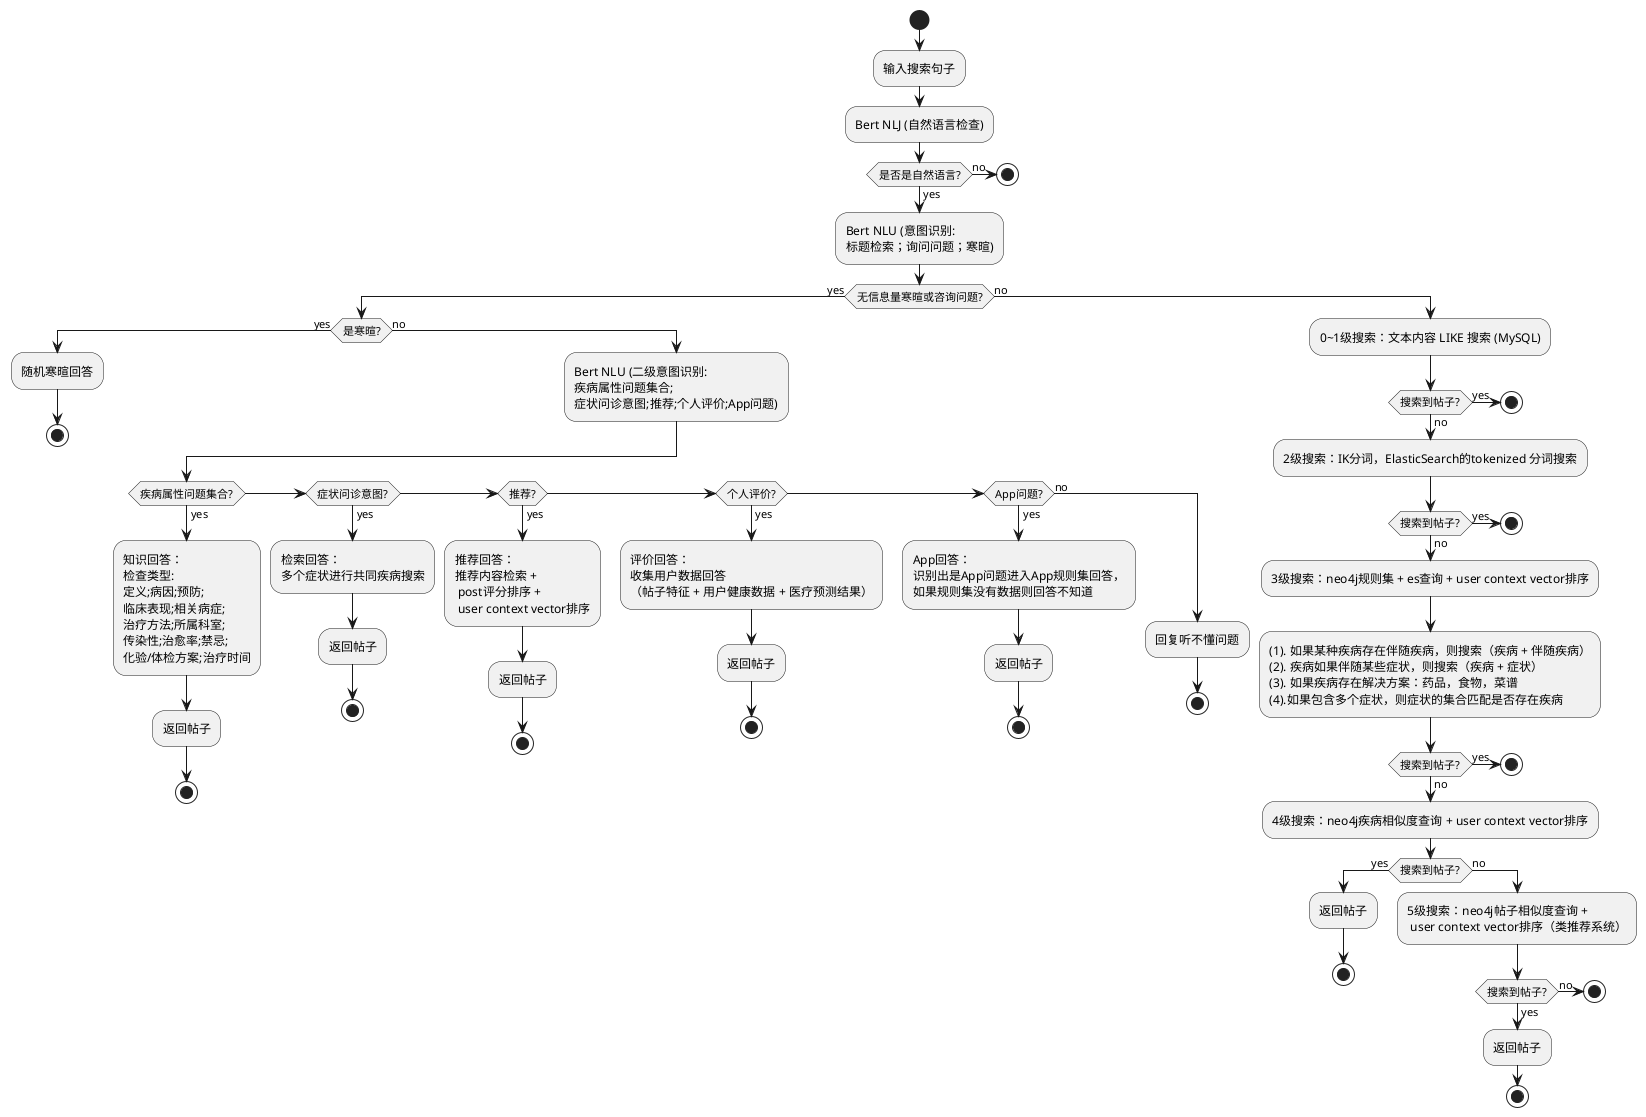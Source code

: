 @startuml
' Styling options - feel free to adjust

start
:输入搜索句子;

' Natural Language Check
:Bert NLJ (自然语言检查);
if (是否是自然语言?) then (no)
  stop
else (yes)
  ' Intent Recognition
  :Bert NLU (意图识别:\n标题检索；询问问题；寒暄);

  if (无信息量寒暄或咨询问题?) then (yes)
    if (是寒暄?) then (yes)
      :随机寒暄回答;
      stop
    else (no)
      :Bert NLU (二级意图识别:\n疾病属性问题集合;\n症状问诊意图;推荐;个人评价;App问题);
      if (疾病属性问题集合?) then (yes)
        :知识回答：\n检查类型:\n定义;病因;预防;\n临床表现;相关病症;\n治疗方法;所属科室;\n传染性;治愈率;禁忌;\n化验/体检方案;治疗时间;
        :返回帖子;
        stop
      elseif (症状问诊意图?) then (yes)
        :检索回答：\n多个症状进行共同疾病搜索;
        :返回帖子;
        stop
      elseif (推荐?) then (yes)
        :推荐回答：\n推荐内容检索 + \n post评分排序 + \n user context vector排序;
        :返回帖子;
        stop
      elseif (个人评价?) then (yes)
        :评价回答：\n收集用户数据回答\n（帖子特征 + 用户健康数据 + 医疗预测结果）;
        :返回帖子;
        stop
      elseif (App问题?) then (yes)
        :App回答：\n识别出是App问题进入App规则集回答，\n如果规则集没有数据则回答不知道;
        :返回帖子;
        stop
      else (no)
        :回复听不懂问题;
        stop
      endif

    endif
  else (no)
    ' Search Branch - Level 1
    :0~1级搜索：文本内容 LIKE 搜索 (MySQL);
    if (搜索到帖子?) then (yes)
      stop
    else (no)
      ' Search Branch - Level 2
      :2级搜索：IK分词，ElasticSearch的tokenized 分词搜索;
      if (搜索到帖子?) then (yes)
        stop
      else (no)
        ' Search Branch - Level 3
        :3级搜索：neo4j规则集 + es查询 + user context vector排序;
        :(1). 如果某种疾病存在伴随疾病，则搜索（疾病 + 伴随疾病）
        (2). 疾病如果伴随某些症状，则搜索（疾病 + 症状）
        (3). 如果疾病存在解决方案：药品，食物，菜谱
        (4).如果包含多个症状，则症状的集合匹配是否存在疾病;
        if (搜索到帖子?) then (yes)
          stop
        else (no)
          :4级搜索：neo4j疾病相似度查询 + user context vector排序;
          if (搜索到帖子?) then (yes)
            :返回帖子;
            stop
          else (no)
            ' Search Branch - Level 4
            :5级搜索：neo4j帖子相似度查询 +\n user context vector排序（类推荐系统）;
            if (搜索到帖子?) then (yes)
              :返回帖子;
              stop
            else (no)
              stop
            endif
          endif
        endif
      endif
    endif
  endif
endif

@enduml